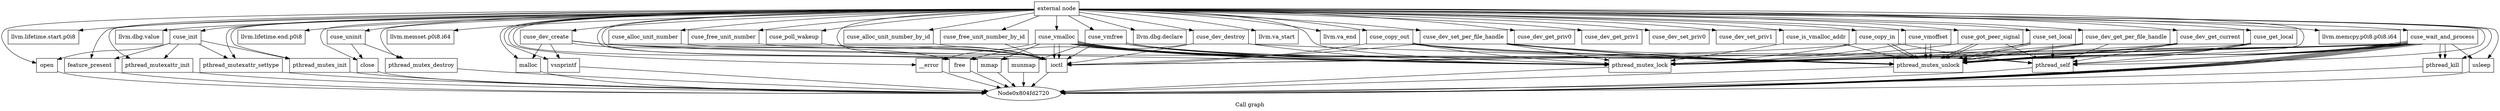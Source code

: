 digraph "Call graph" {
	label="Call graph";

	Node0x804fd26f0 [shape=record,label="{external node}"];
	Node0x804fd26f0 -> Node0x804fd2780;
	Node0x804fd26f0 -> Node0x804fd29c0;
	Node0x804fd26f0 -> Node0x804fd27e0;
	Node0x804fd26f0 -> Node0x804fd2840;
	Node0x804fd26f0 -> Node0x804fd2a20;
	Node0x804fd26f0 -> Node0x804fd28a0;
	Node0x804fd26f0 -> Node0x804fd2900;
	Node0x804fd26f0 -> Node0x804fd2960;
	Node0x804fd26f0 -> Node0x804fd2a80;
	Node0x804fd26f0 -> Node0x804fd2ae0;
	Node0x804fd26f0 -> Node0x804fd2b40;
	Node0x804fd26f0 -> Node0x804fd2ba0;
	Node0x804fd26f0 -> Node0x804fd2c00;
	Node0x804fd26f0 -> Node0x804fd2c60;
	Node0x804fd26f0 -> Node0x804fd2cc0;
	Node0x804fd26f0 -> Node0x804fd2d20;
	Node0x804fd26f0 -> Node0x804fd2d80;
	Node0x804fd26f0 -> Node0x804fd2de0;
	Node0x804fd26f0 -> Node0x804fd2e40;
	Node0x804fd26f0 -> Node0x804fd2ea0;
	Node0x804fd26f0 -> Node0x804fd2f00;
	Node0x804fd26f0 -> Node0x804fd2f60;
	Node0x804fd26f0 -> Node0x804fd2fc0;
	Node0x804fd26f0 -> Node0x804fd3020;
	Node0x804fd26f0 -> Node0x804fd3080;
	Node0x804fd26f0 -> Node0x804fd30e0;
	Node0x804fd26f0 -> Node0x804fd3140;
	Node0x804fd26f0 -> Node0x804fd31a0;
	Node0x804fd26f0 -> Node0x804fd3320;
	Node0x804fd26f0 -> Node0x804fd3200;
	Node0x804fd26f0 -> Node0x804fd3380;
	Node0x804fd26f0 -> Node0x804fd3260;
	Node0x804fd26f0 -> Node0x804fd33e0;
	Node0x804fd26f0 -> Node0x804fd32c0;
	Node0x804fd26f0 -> Node0x804fd3440;
	Node0x804fd26f0 -> Node0x804fd34a0;
	Node0x804fd26f0 -> Node0x804fd3500;
	Node0x804fd26f0 -> Node0x804fd3560;
	Node0x804fd26f0 -> Node0x804fd35c0;
	Node0x804fd26f0 -> Node0x804fd3620;
	Node0x804fd26f0 -> Node0x804fd3680;
	Node0x804fd26f0 -> Node0x804fd36e0;
	Node0x804fd26f0 -> Node0x804fd3740;
	Node0x804fd26f0 -> Node0x804fd37a0;
	Node0x804fd26f0 -> Node0x804fd3800;
	Node0x804fd26f0 -> Node0x804fd3860;
	Node0x804fd26f0 -> Node0x804fd38c0;
	Node0x804fd26f0 -> Node0x804fd3920;
	Node0x804fd26f0 -> Node0x804fd3980;
	Node0x804fd26f0 -> Node0x804fd39e0;
	Node0x804fd26f0 -> Node0x804fd3a40;
	Node0x804fd26f0 -> Node0x804fd3aa0;
	Node0x804fd26f0 -> Node0x804fd3b00;
	Node0x804fd2780 [shape=record,label="{cuse_init}"];
	Node0x804fd2780 -> Node0x804fd27e0;
	Node0x804fd2780 -> Node0x804fd2840;
	Node0x804fd2780 -> Node0x804fd28a0;
	Node0x804fd2780 -> Node0x804fd2900;
	Node0x804fd2780 -> Node0x804fd2960;
	Node0x804fd29c0 [shape=record,label="{llvm.lifetime.start.p0i8}"];
	Node0x804fd27e0 [shape=record,label="{open}"];
	Node0x804fd27e0 -> Node0x804fd2720;
	Node0x804fd2840 [shape=record,label="{feature_present}"];
	Node0x804fd2840 -> Node0x804fd2720;
	Node0x804fd2a20 [shape=record,label="{llvm.dbg.value}"];
	Node0x804fd28a0 [shape=record,label="{pthread_mutexattr_init}"];
	Node0x804fd28a0 -> Node0x804fd2720;
	Node0x804fd2900 [shape=record,label="{pthread_mutexattr_settype}"];
	Node0x804fd2900 -> Node0x804fd2720;
	Node0x804fd2960 [shape=record,label="{pthread_mutex_init}"];
	Node0x804fd2960 -> Node0x804fd2720;
	Node0x804fd2a80 [shape=record,label="{llvm.lifetime.end.p0i8}"];
	Node0x804fd2ae0 [shape=record,label="{cuse_uninit}"];
	Node0x804fd2ae0 -> Node0x804fd2b40;
	Node0x804fd2ae0 -> Node0x804fd2ba0;
	Node0x804fd2b40 [shape=record,label="{close}"];
	Node0x804fd2b40 -> Node0x804fd2720;
	Node0x804fd2ba0 [shape=record,label="{pthread_mutex_destroy}"];
	Node0x804fd2ba0 -> Node0x804fd2720;
	Node0x804fd2c00 [shape=record,label="{llvm.memset.p0i8.i64}"];
	Node0x804fd2c60 [shape=record,label="{cuse_vmoffset}"];
	Node0x804fd2c60 -> Node0x804fd2cc0;
	Node0x804fd2c60 -> Node0x804fd2d20;
	Node0x804fd2c60 -> Node0x804fd2d20;
	Node0x804fd2cc0 [shape=record,label="{pthread_mutex_lock}"];
	Node0x804fd2cc0 -> Node0x804fd2720;
	Node0x804fd2d20 [shape=record,label="{pthread_mutex_unlock}"];
	Node0x804fd2d20 -> Node0x804fd2720;
	Node0x804fd2d80 [shape=record,label="{cuse_vmalloc}"];
	Node0x804fd2d80 -> Node0x804fd2cc0;
	Node0x804fd2d80 -> Node0x804fd2d20;
	Node0x804fd2d80 -> Node0x804fd2de0;
	Node0x804fd2d80 -> Node0x804fd2cc0;
	Node0x804fd2d80 -> Node0x804fd2e40;
	Node0x804fd2d80 -> Node0x804fd2ea0;
	Node0x804fd2d80 -> Node0x804fd2de0;
	Node0x804fd2d80 -> Node0x804fd2cc0;
	Node0x804fd2d80 -> Node0x804fd2cc0;
	Node0x804fd2d80 -> Node0x804fd2d20;
	Node0x804fd2d80 -> Node0x804fd2d20;
	Node0x804fd2de0 [shape=record,label="{ioctl}"];
	Node0x804fd2de0 -> Node0x804fd2720;
	Node0x804fd2e40 [shape=record,label="{__error}"];
	Node0x804fd2e40 -> Node0x804fd2720;
	Node0x804fd2ea0 [shape=record,label="{mmap}"];
	Node0x804fd2ea0 -> Node0x804fd2720;
	Node0x804fd2f00 [shape=record,label="{cuse_is_vmalloc_addr}"];
	Node0x804fd2f00 -> Node0x804fd2cc0;
	Node0x804fd2f00 -> Node0x804fd2d20;
	Node0x804fd2f60 [shape=record,label="{cuse_vmfree}"];
	Node0x804fd2f60 -> Node0x804fd2cc0;
	Node0x804fd2f60 -> Node0x804fd2d20;
	Node0x804fd2f60 -> Node0x804fd2fc0;
	Node0x804fd2f60 -> Node0x804fd2de0;
	Node0x804fd2f60 -> Node0x804fd2cc0;
	Node0x804fd2f60 -> Node0x804fd2d20;
	Node0x804fd2fc0 [shape=record,label="{munmap}"];
	Node0x804fd2fc0 -> Node0x804fd2720;
	Node0x804fd3020 [shape=record,label="{cuse_alloc_unit_number_by_id}"];
	Node0x804fd3020 -> Node0x804fd2de0;
	Node0x804fd3080 [shape=record,label="{cuse_free_unit_number_by_id}"];
	Node0x804fd3080 -> Node0x804fd2de0;
	Node0x804fd30e0 [shape=record,label="{cuse_alloc_unit_number}"];
	Node0x804fd30e0 -> Node0x804fd2de0;
	Node0x804fd3680 [shape=record,label="{pthread_self}"];
	Node0x804fd3680 -> Node0x804fd2720;
	Node0x804fd3140 [shape=record,label="{cuse_free_unit_number}"];
	Node0x804fd3140 -> Node0x804fd2de0;
	Node0x804fd31a0 [shape=record,label="{cuse_dev_create}"];
	Node0x804fd31a0 -> Node0x804fd3200;
	Node0x804fd31a0 -> Node0x804fd3260;
	Node0x804fd31a0 -> Node0x804fd2de0;
	Node0x804fd31a0 -> Node0x804fd32c0;
	Node0x804fd31a0 -> Node0x804fd2cc0;
	Node0x804fd31a0 -> Node0x804fd2d20;
	Node0x804fd3320 [shape=record,label="{llvm.dbg.declare}"];
	Node0x804fd3200 [shape=record,label="{malloc}"];
	Node0x804fd3200 -> Node0x804fd2720;
	Node0x804fd3380 [shape=record,label="{llvm.va_start}"];
	Node0x804fd3260 [shape=record,label="{vsnprintf}"];
	Node0x804fd3260 -> Node0x804fd2720;
	Node0x804fd33e0 [shape=record,label="{llvm.va_end}"];
	Node0x804fd32c0 [shape=record,label="{free}"];
	Node0x804fd32c0 -> Node0x804fd2720;
	Node0x804fd3440 [shape=record,label="{cuse_dev_destroy}"];
	Node0x804fd3440 -> Node0x804fd2cc0;
	Node0x804fd3440 -> Node0x804fd2d20;
	Node0x804fd3440 -> Node0x804fd2de0;
	Node0x804fd3440 -> Node0x804fd32c0;
	Node0x804fd34a0 [shape=record,label="{cuse_dev_get_priv0}"];
	Node0x804fd3500 [shape=record,label="{cuse_dev_get_priv1}"];
	Node0x804fd3560 [shape=record,label="{cuse_dev_set_priv0}"];
	Node0x804fd35c0 [shape=record,label="{cuse_dev_set_priv1}"];
	Node0x804fd3620 [shape=record,label="{cuse_wait_and_process}"];
	Node0x804fd3620 -> Node0x804fd3680;
	Node0x804fd3620 -> Node0x804fd2de0;
	Node0x804fd3620 -> Node0x804fd2cc0;
	Node0x804fd3620 -> Node0x804fd2d20;
	Node0x804fd3620 -> Node0x804fd2720;
	Node0x804fd3620 -> Node0x804fd2cc0;
	Node0x804fd3620 -> Node0x804fd36e0;
	Node0x804fd3620 -> Node0x804fd2d20;
	Node0x804fd3620 -> Node0x804fd3740;
	Node0x804fd3620 -> Node0x804fd2720;
	Node0x804fd3620 -> Node0x804fd2720;
	Node0x804fd3620 -> Node0x804fd2720;
	Node0x804fd3620 -> Node0x804fd2720;
	Node0x804fd3620 -> Node0x804fd2720;
	Node0x804fd3620 -> Node0x804fd2cc0;
	Node0x804fd3620 -> Node0x804fd36e0;
	Node0x804fd3620 -> Node0x804fd2d20;
	Node0x804fd3620 -> Node0x804fd2cc0;
	Node0x804fd3620 -> Node0x804fd2d20;
	Node0x804fd3620 -> Node0x804fd2de0;
	Node0x804fd36e0 [shape=record,label="{pthread_kill}"];
	Node0x804fd36e0 -> Node0x804fd2720;
	Node0x804fd3740 [shape=record,label="{usleep}"];
	Node0x804fd3740 -> Node0x804fd2720;
	Node0x804fd37a0 [shape=record,label="{cuse_dev_set_per_file_handle}"];
	Node0x804fd37a0 -> Node0x804fd3680;
	Node0x804fd37a0 -> Node0x804fd2cc0;
	Node0x804fd37a0 -> Node0x804fd2d20;
	Node0x804fd37a0 -> Node0x804fd2d20;
	Node0x804fd37a0 -> Node0x804fd2de0;
	Node0x804fd3800 [shape=record,label="{cuse_dev_get_per_file_handle}"];
	Node0x804fd3800 -> Node0x804fd3680;
	Node0x804fd3800 -> Node0x804fd2cc0;
	Node0x804fd3800 -> Node0x804fd2d20;
	Node0x804fd3800 -> Node0x804fd2d20;
	Node0x804fd3860 [shape=record,label="{cuse_set_local}"];
	Node0x804fd3860 -> Node0x804fd3680;
	Node0x804fd3860 -> Node0x804fd2cc0;
	Node0x804fd3860 -> Node0x804fd2d20;
	Node0x804fd3860 -> Node0x804fd2d20;
	Node0x804fd38c0 [shape=record,label="{cuse_get_local}"];
	Node0x804fd38c0 -> Node0x804fd3680;
	Node0x804fd38c0 -> Node0x804fd2cc0;
	Node0x804fd38c0 -> Node0x804fd2d20;
	Node0x804fd38c0 -> Node0x804fd2d20;
	Node0x804fd3920 [shape=record,label="{cuse_copy_out}"];
	Node0x804fd3920 -> Node0x804fd3680;
	Node0x804fd3920 -> Node0x804fd2cc0;
	Node0x804fd3920 -> Node0x804fd2d20;
	Node0x804fd3920 -> Node0x804fd2d20;
	Node0x804fd3920 -> Node0x804fd2de0;
	Node0x804fd3980 [shape=record,label="{llvm.memcpy.p0i8.p0i8.i64}"];
	Node0x804fd39e0 [shape=record,label="{cuse_copy_in}"];
	Node0x804fd39e0 -> Node0x804fd3680;
	Node0x804fd39e0 -> Node0x804fd2cc0;
	Node0x804fd39e0 -> Node0x804fd2d20;
	Node0x804fd39e0 -> Node0x804fd2d20;
	Node0x804fd39e0 -> Node0x804fd2de0;
	Node0x804fd3a40 [shape=record,label="{cuse_dev_get_current}"];
	Node0x804fd3a40 -> Node0x804fd3680;
	Node0x804fd3a40 -> Node0x804fd2cc0;
	Node0x804fd3a40 -> Node0x804fd2d20;
	Node0x804fd3a40 -> Node0x804fd2d20;
	Node0x804fd3aa0 [shape=record,label="{cuse_got_peer_signal}"];
	Node0x804fd3aa0 -> Node0x804fd3680;
	Node0x804fd3aa0 -> Node0x804fd2cc0;
	Node0x804fd3aa0 -> Node0x804fd2d20;
	Node0x804fd3aa0 -> Node0x804fd2d20;
	Node0x804fd3b00 [shape=record,label="{cuse_poll_wakeup}"];
	Node0x804fd3b00 -> Node0x804fd2de0;
}
